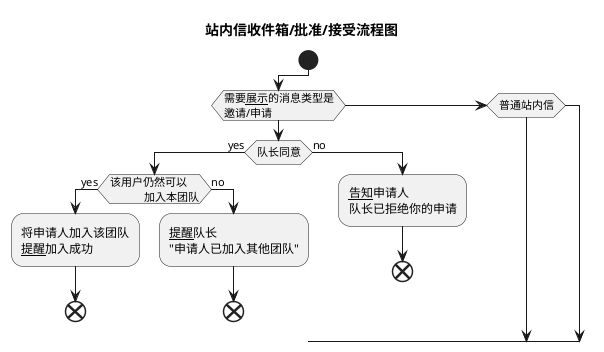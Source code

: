 @startuml
title 站内信收件箱/批准/接受流程图
start
if (需要__展示__的消息类型是
邀请/申请)
if (队长同意) then (yes)
            if (该用户仍然可以
            加入本团队) then (yes)
                :将申请人加入该团队
                __提醒__加入成功;
                end
            else (no)
                :__提醒__队长
                "申请人已加入其他团队";
                end
            endif
        else (no)
        :__告知__申请人
        队长已拒绝你的申请;
        end
        endif
elseif (普通站内信)

endif
@enduml